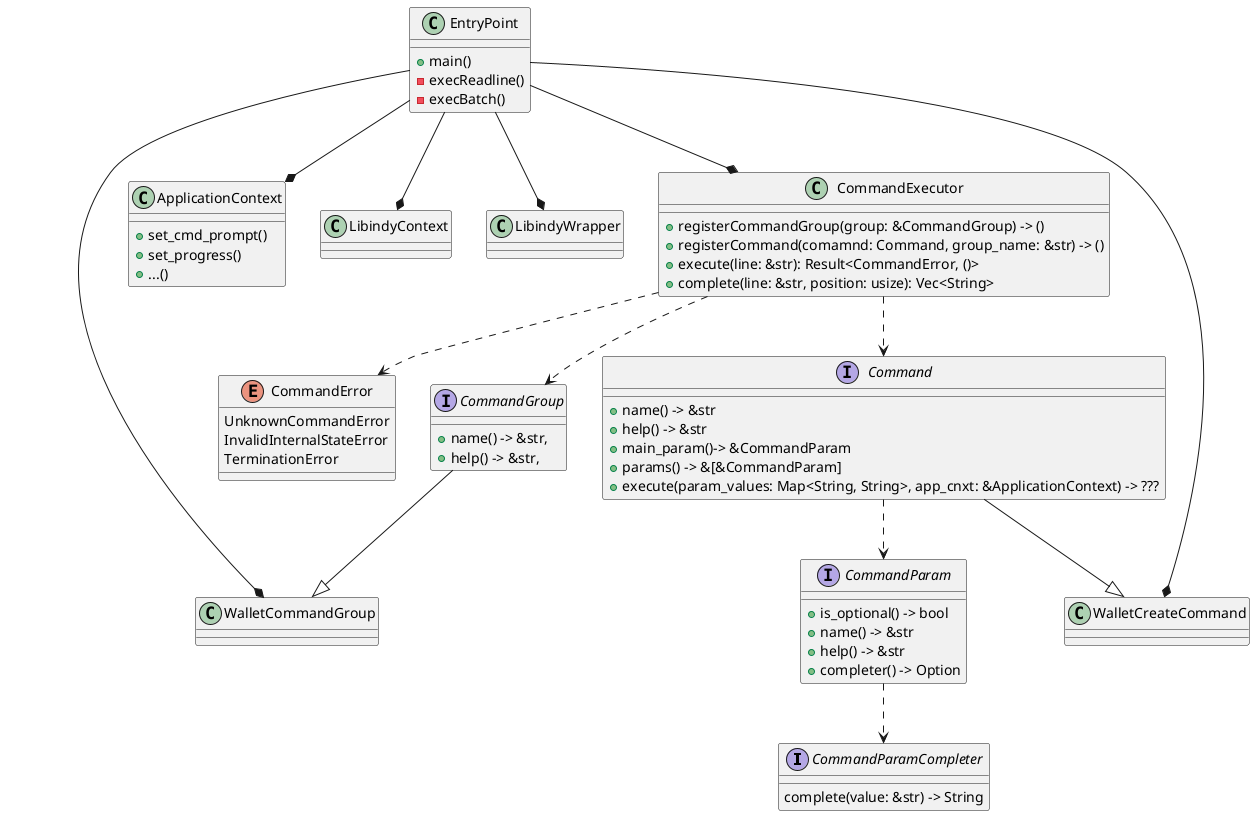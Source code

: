 @startuml CLI components

interface CommandParamCompleter {
    complete(value: &str) -> String
}

interface CommandParam {
    +is_optional() -> bool
    +name() -> &str
    +help() -> &str
    +completer() -> Option<&Completer>
}

CommandParam ..> CommandParamCompleter

interface Command {
    +name() -> &str
    +help() -> &str
    +main_param()-> &CommandParam
    +params() -> &[&CommandParam]
    +execute(param_values: Map<String, String>, app_cnxt: &ApplicationContext) -> ???
}

Command ..> CommandParam

interface CommandGroup {
    +name() -> &str,
    +help() -> &str,    
}

enum CommandError {
    UnknownCommandError
    InvalidInternalStateError
    TerminationError
}

CommandExecutor ..> Command
CommandExecutor ..> CommandGroup
CommandExecutor ..> CommandError

class EntryPoint {
    +main()
    -execReadline()
    -execBatch()
}

class ApplicationContext {
    +set_cmd_prompt()
    +set_progress()
    +...()
}

EntryPoint --* ApplicationContext

class CommandExecutor {
    +registerCommandGroup(group: &CommandGroup) -> ()
    +registerCommand(comamnd: Command, group_name: &str) -> ()
    +execute(line: &str): Result<CommandError, ()>
    +complete(line: &str, position: usize): Vec<String>        
}

EntryPoint --* CommandExecutor

class LibindyContext
EntryPoint --* LibindyContext

class LibindyWrapper
EntryPoint --* LibindyWrapper

class WalletCommandGroup
CommandGroup --|> WalletCommandGroup
EntryPoint --* WalletCommandGroup

class WalletCreateCommand 
Command --|> WalletCreateCommand
EntryPoint --* WalletCreateCommand


@enduml